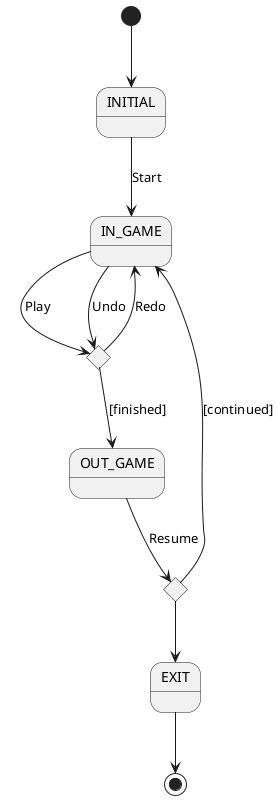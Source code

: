 @startuml

state INITIAL
state IN_GAME
state OUT_GAME
state EXIT
state if_finished <<choice>>
state if_resume <<choice>>

[*] --> INITIAL
INITIAL --> IN_GAME: Start
IN_GAME --> if_finished: Play
IN_GAME --> if_finished: Undo
if_finished --> IN_GAME: Redo

if_finished --> OUT_GAME: [finished]
OUT_GAME --> if_resume: Resume
if_resume --> IN_GAME: [continued]
if_resume --> EXIT

EXIT --> [*]

@enduml